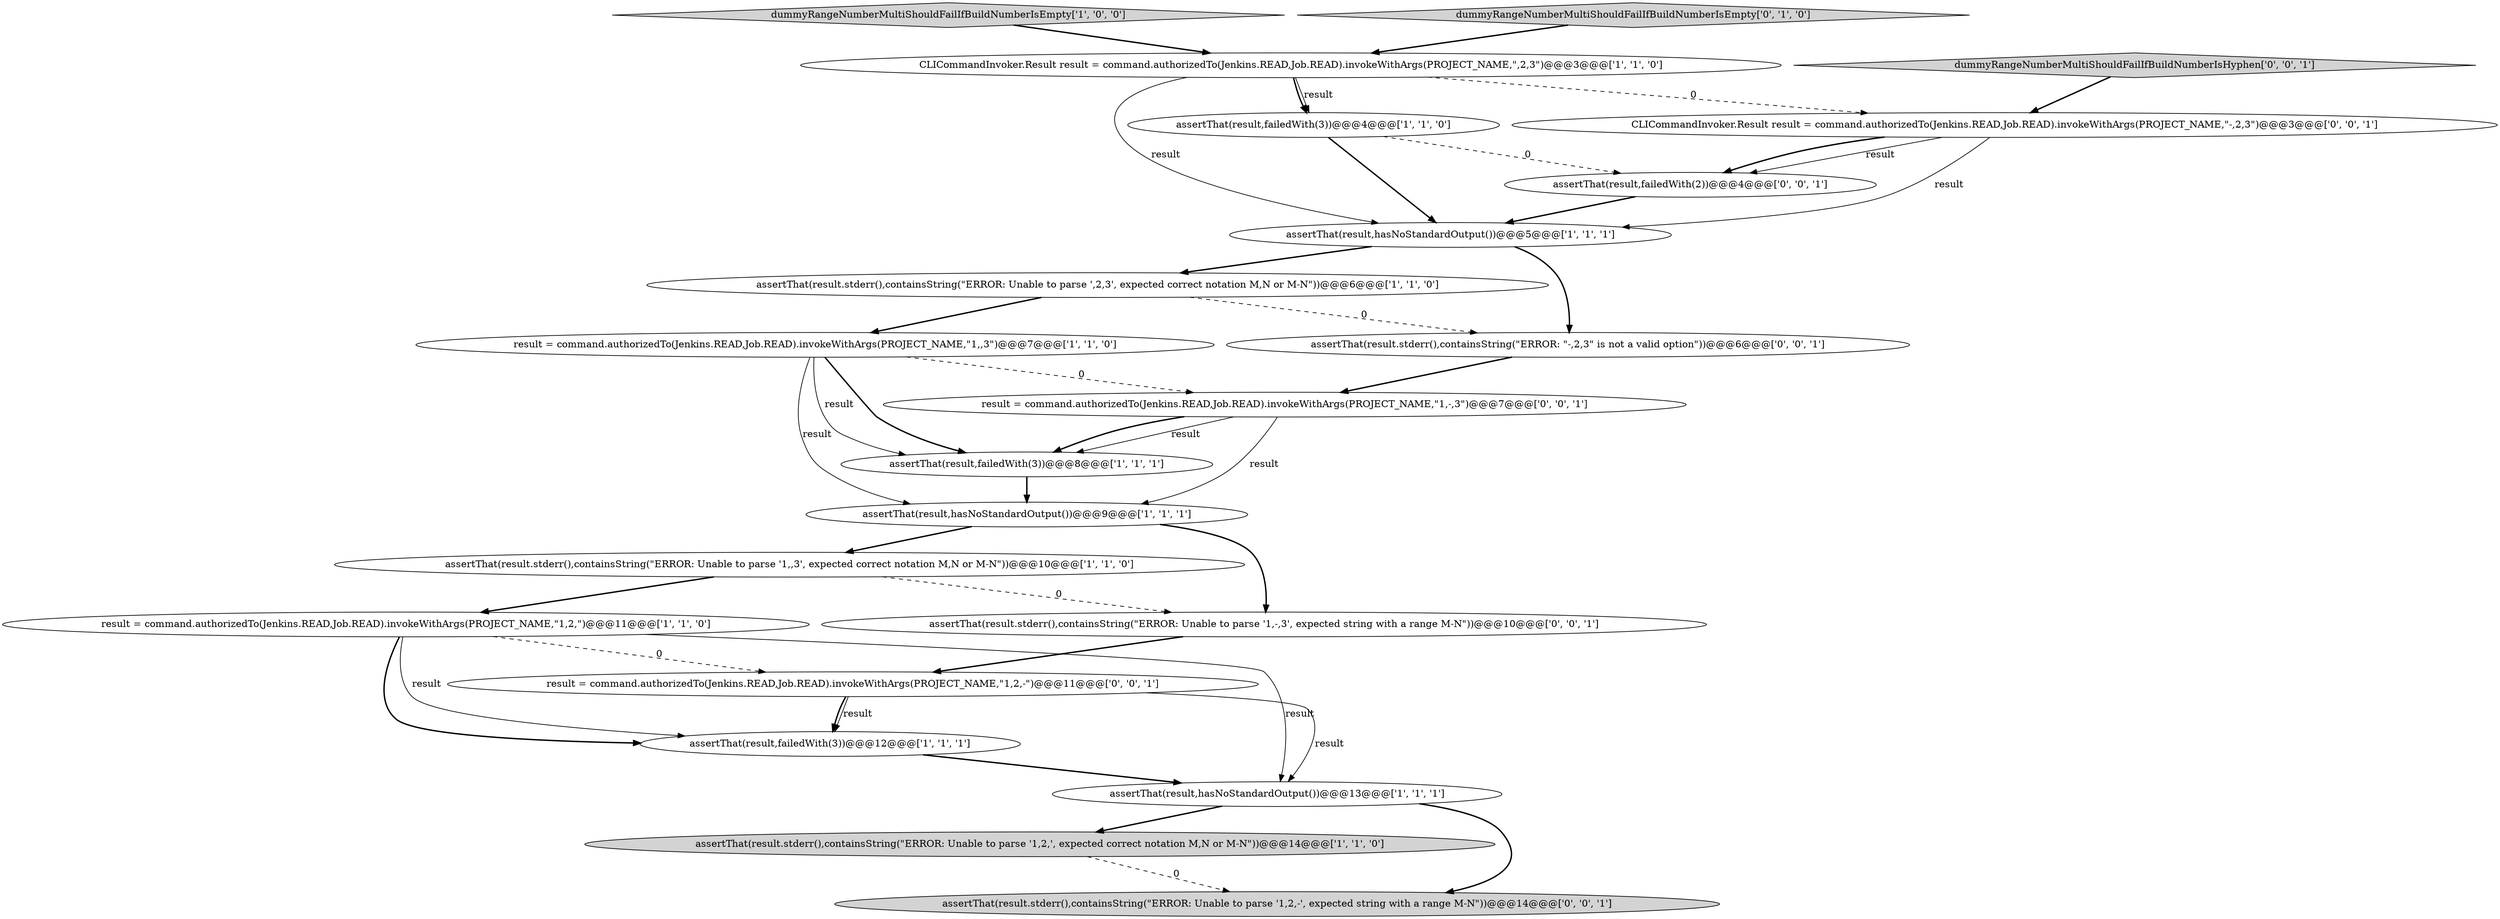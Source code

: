 digraph {
11 [style = filled, label = "CLICommandInvoker.Result result = command.authorizedTo(Jenkins.READ,Job.READ).invokeWithArgs(PROJECT_NAME,\",2,3\")@@@3@@@['1', '1', '0']", fillcolor = white, shape = ellipse image = "AAA0AAABBB1BBB"];
8 [style = filled, label = "assertThat(result,failedWith(3))@@@12@@@['1', '1', '1']", fillcolor = white, shape = ellipse image = "AAA0AAABBB1BBB"];
5 [style = filled, label = "result = command.authorizedTo(Jenkins.READ,Job.READ).invokeWithArgs(PROJECT_NAME,\"1,2,\")@@@11@@@['1', '1', '0']", fillcolor = white, shape = ellipse image = "AAA0AAABBB1BBB"];
4 [style = filled, label = "assertThat(result,hasNoStandardOutput())@@@9@@@['1', '1', '1']", fillcolor = white, shape = ellipse image = "AAA0AAABBB1BBB"];
15 [style = filled, label = "assertThat(result.stderr(),containsString(\"ERROR: \"-,2,3\" is not a valid option\"))@@@6@@@['0', '0', '1']", fillcolor = white, shape = ellipse image = "AAA0AAABBB3BBB"];
10 [style = filled, label = "assertThat(result.stderr(),containsString(\"ERROR: Unable to parse '1,2,', expected correct notation M,N or M-N\"))@@@14@@@['1', '1', '0']", fillcolor = lightgray, shape = ellipse image = "AAA0AAABBB1BBB"];
3 [style = filled, label = "assertThat(result.stderr(),containsString(\"ERROR: Unable to parse ',2,3', expected correct notation M,N or M-N\"))@@@6@@@['1', '1', '0']", fillcolor = white, shape = ellipse image = "AAA0AAABBB1BBB"];
7 [style = filled, label = "result = command.authorizedTo(Jenkins.READ,Job.READ).invokeWithArgs(PROJECT_NAME,\"1,,3\")@@@7@@@['1', '1', '0']", fillcolor = white, shape = ellipse image = "AAA0AAABBB1BBB"];
9 [style = filled, label = "assertThat(result,failedWith(3))@@@4@@@['1', '1', '0']", fillcolor = white, shape = ellipse image = "AAA0AAABBB1BBB"];
18 [style = filled, label = "assertThat(result.stderr(),containsString(\"ERROR: Unable to parse '1,-,3', expected string with a range M-N\"))@@@10@@@['0', '0', '1']", fillcolor = white, shape = ellipse image = "AAA0AAABBB3BBB"];
6 [style = filled, label = "assertThat(result,failedWith(3))@@@8@@@['1', '1', '1']", fillcolor = white, shape = ellipse image = "AAA0AAABBB1BBB"];
1 [style = filled, label = "assertThat(result.stderr(),containsString(\"ERROR: Unable to parse '1,,3', expected correct notation M,N or M-N\"))@@@10@@@['1', '1', '0']", fillcolor = white, shape = ellipse image = "AAA0AAABBB1BBB"];
17 [style = filled, label = "assertThat(result,failedWith(2))@@@4@@@['0', '0', '1']", fillcolor = white, shape = ellipse image = "AAA0AAABBB3BBB"];
2 [style = filled, label = "dummyRangeNumberMultiShouldFailIfBuildNumberIsEmpty['1', '0', '0']", fillcolor = lightgray, shape = diamond image = "AAA0AAABBB1BBB"];
0 [style = filled, label = "assertThat(result,hasNoStandardOutput())@@@5@@@['1', '1', '1']", fillcolor = white, shape = ellipse image = "AAA0AAABBB1BBB"];
20 [style = filled, label = "result = command.authorizedTo(Jenkins.READ,Job.READ).invokeWithArgs(PROJECT_NAME,\"1,-,3\")@@@7@@@['0', '0', '1']", fillcolor = white, shape = ellipse image = "AAA0AAABBB3BBB"];
13 [style = filled, label = "dummyRangeNumberMultiShouldFailIfBuildNumberIsEmpty['0', '1', '0']", fillcolor = lightgray, shape = diamond image = "AAA0AAABBB2BBB"];
16 [style = filled, label = "assertThat(result.stderr(),containsString(\"ERROR: Unable to parse '1,2,-', expected string with a range M-N\"))@@@14@@@['0', '0', '1']", fillcolor = lightgray, shape = ellipse image = "AAA0AAABBB3BBB"];
19 [style = filled, label = "dummyRangeNumberMultiShouldFailIfBuildNumberIsHyphen['0', '0', '1']", fillcolor = lightgray, shape = diamond image = "AAA0AAABBB3BBB"];
12 [style = filled, label = "assertThat(result,hasNoStandardOutput())@@@13@@@['1', '1', '1']", fillcolor = white, shape = ellipse image = "AAA0AAABBB1BBB"];
21 [style = filled, label = "result = command.authorizedTo(Jenkins.READ,Job.READ).invokeWithArgs(PROJECT_NAME,\"1,2,-\")@@@11@@@['0', '0', '1']", fillcolor = white, shape = ellipse image = "AAA0AAABBB3BBB"];
14 [style = filled, label = "CLICommandInvoker.Result result = command.authorizedTo(Jenkins.READ,Job.READ).invokeWithArgs(PROJECT_NAME,\"-,2,3\")@@@3@@@['0', '0', '1']", fillcolor = white, shape = ellipse image = "AAA0AAABBB3BBB"];
1->5 [style = bold, label=""];
0->3 [style = bold, label=""];
5->8 [style = bold, label=""];
9->0 [style = bold, label=""];
7->6 [style = solid, label="result"];
21->8 [style = bold, label=""];
7->20 [style = dashed, label="0"];
14->17 [style = bold, label=""];
4->18 [style = bold, label=""];
1->18 [style = dashed, label="0"];
12->16 [style = bold, label=""];
20->6 [style = bold, label=""];
11->9 [style = bold, label=""];
20->4 [style = solid, label="result"];
13->11 [style = bold, label=""];
0->15 [style = bold, label=""];
11->0 [style = solid, label="result"];
5->8 [style = solid, label="result"];
6->4 [style = bold, label=""];
12->10 [style = bold, label=""];
17->0 [style = bold, label=""];
19->14 [style = bold, label=""];
3->7 [style = bold, label=""];
7->4 [style = solid, label="result"];
15->20 [style = bold, label=""];
11->14 [style = dashed, label="0"];
9->17 [style = dashed, label="0"];
11->9 [style = solid, label="result"];
7->6 [style = bold, label=""];
14->0 [style = solid, label="result"];
5->12 [style = solid, label="result"];
5->21 [style = dashed, label="0"];
3->15 [style = dashed, label="0"];
20->6 [style = solid, label="result"];
4->1 [style = bold, label=""];
14->17 [style = solid, label="result"];
10->16 [style = dashed, label="0"];
18->21 [style = bold, label=""];
21->8 [style = solid, label="result"];
2->11 [style = bold, label=""];
8->12 [style = bold, label=""];
21->12 [style = solid, label="result"];
}
